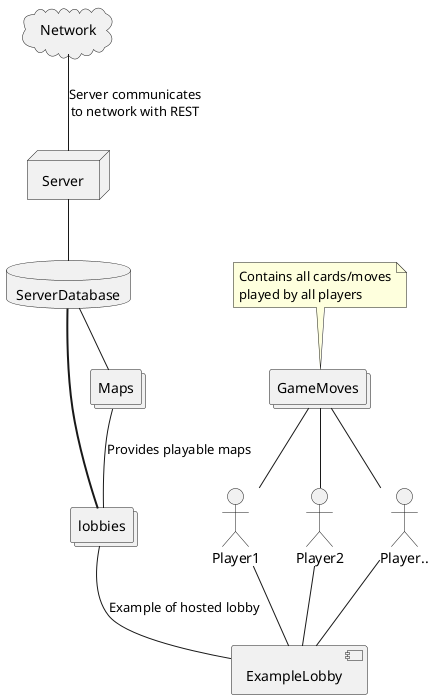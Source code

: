 @startuml

cloud Network

node Server

database ServerDatabase

collections lobbies

component ExampleLobby

actor Player1
actor Player2
actor Player..

collections GameMoves
note top of GameMoves: Contains all cards/moves\nplayed by all players

collections Maps

ServerDatabase -- Maps
Maps -- lobbies: Provides playable maps

Network -- Server: Server communicates\nto network with REST

Server -- ServerDatabase

ServerDatabase == lobbies
lobbies -- ExampleLobby: Example of hosted lobby

Player1 -- ExampleLobby
Player2 -- ExampleLobby
Player.. -- ExampleLobby

Player1 -up- GameMoves
Player2 -up- GameMoves
Player.. -up- GameMoves
@enduml
